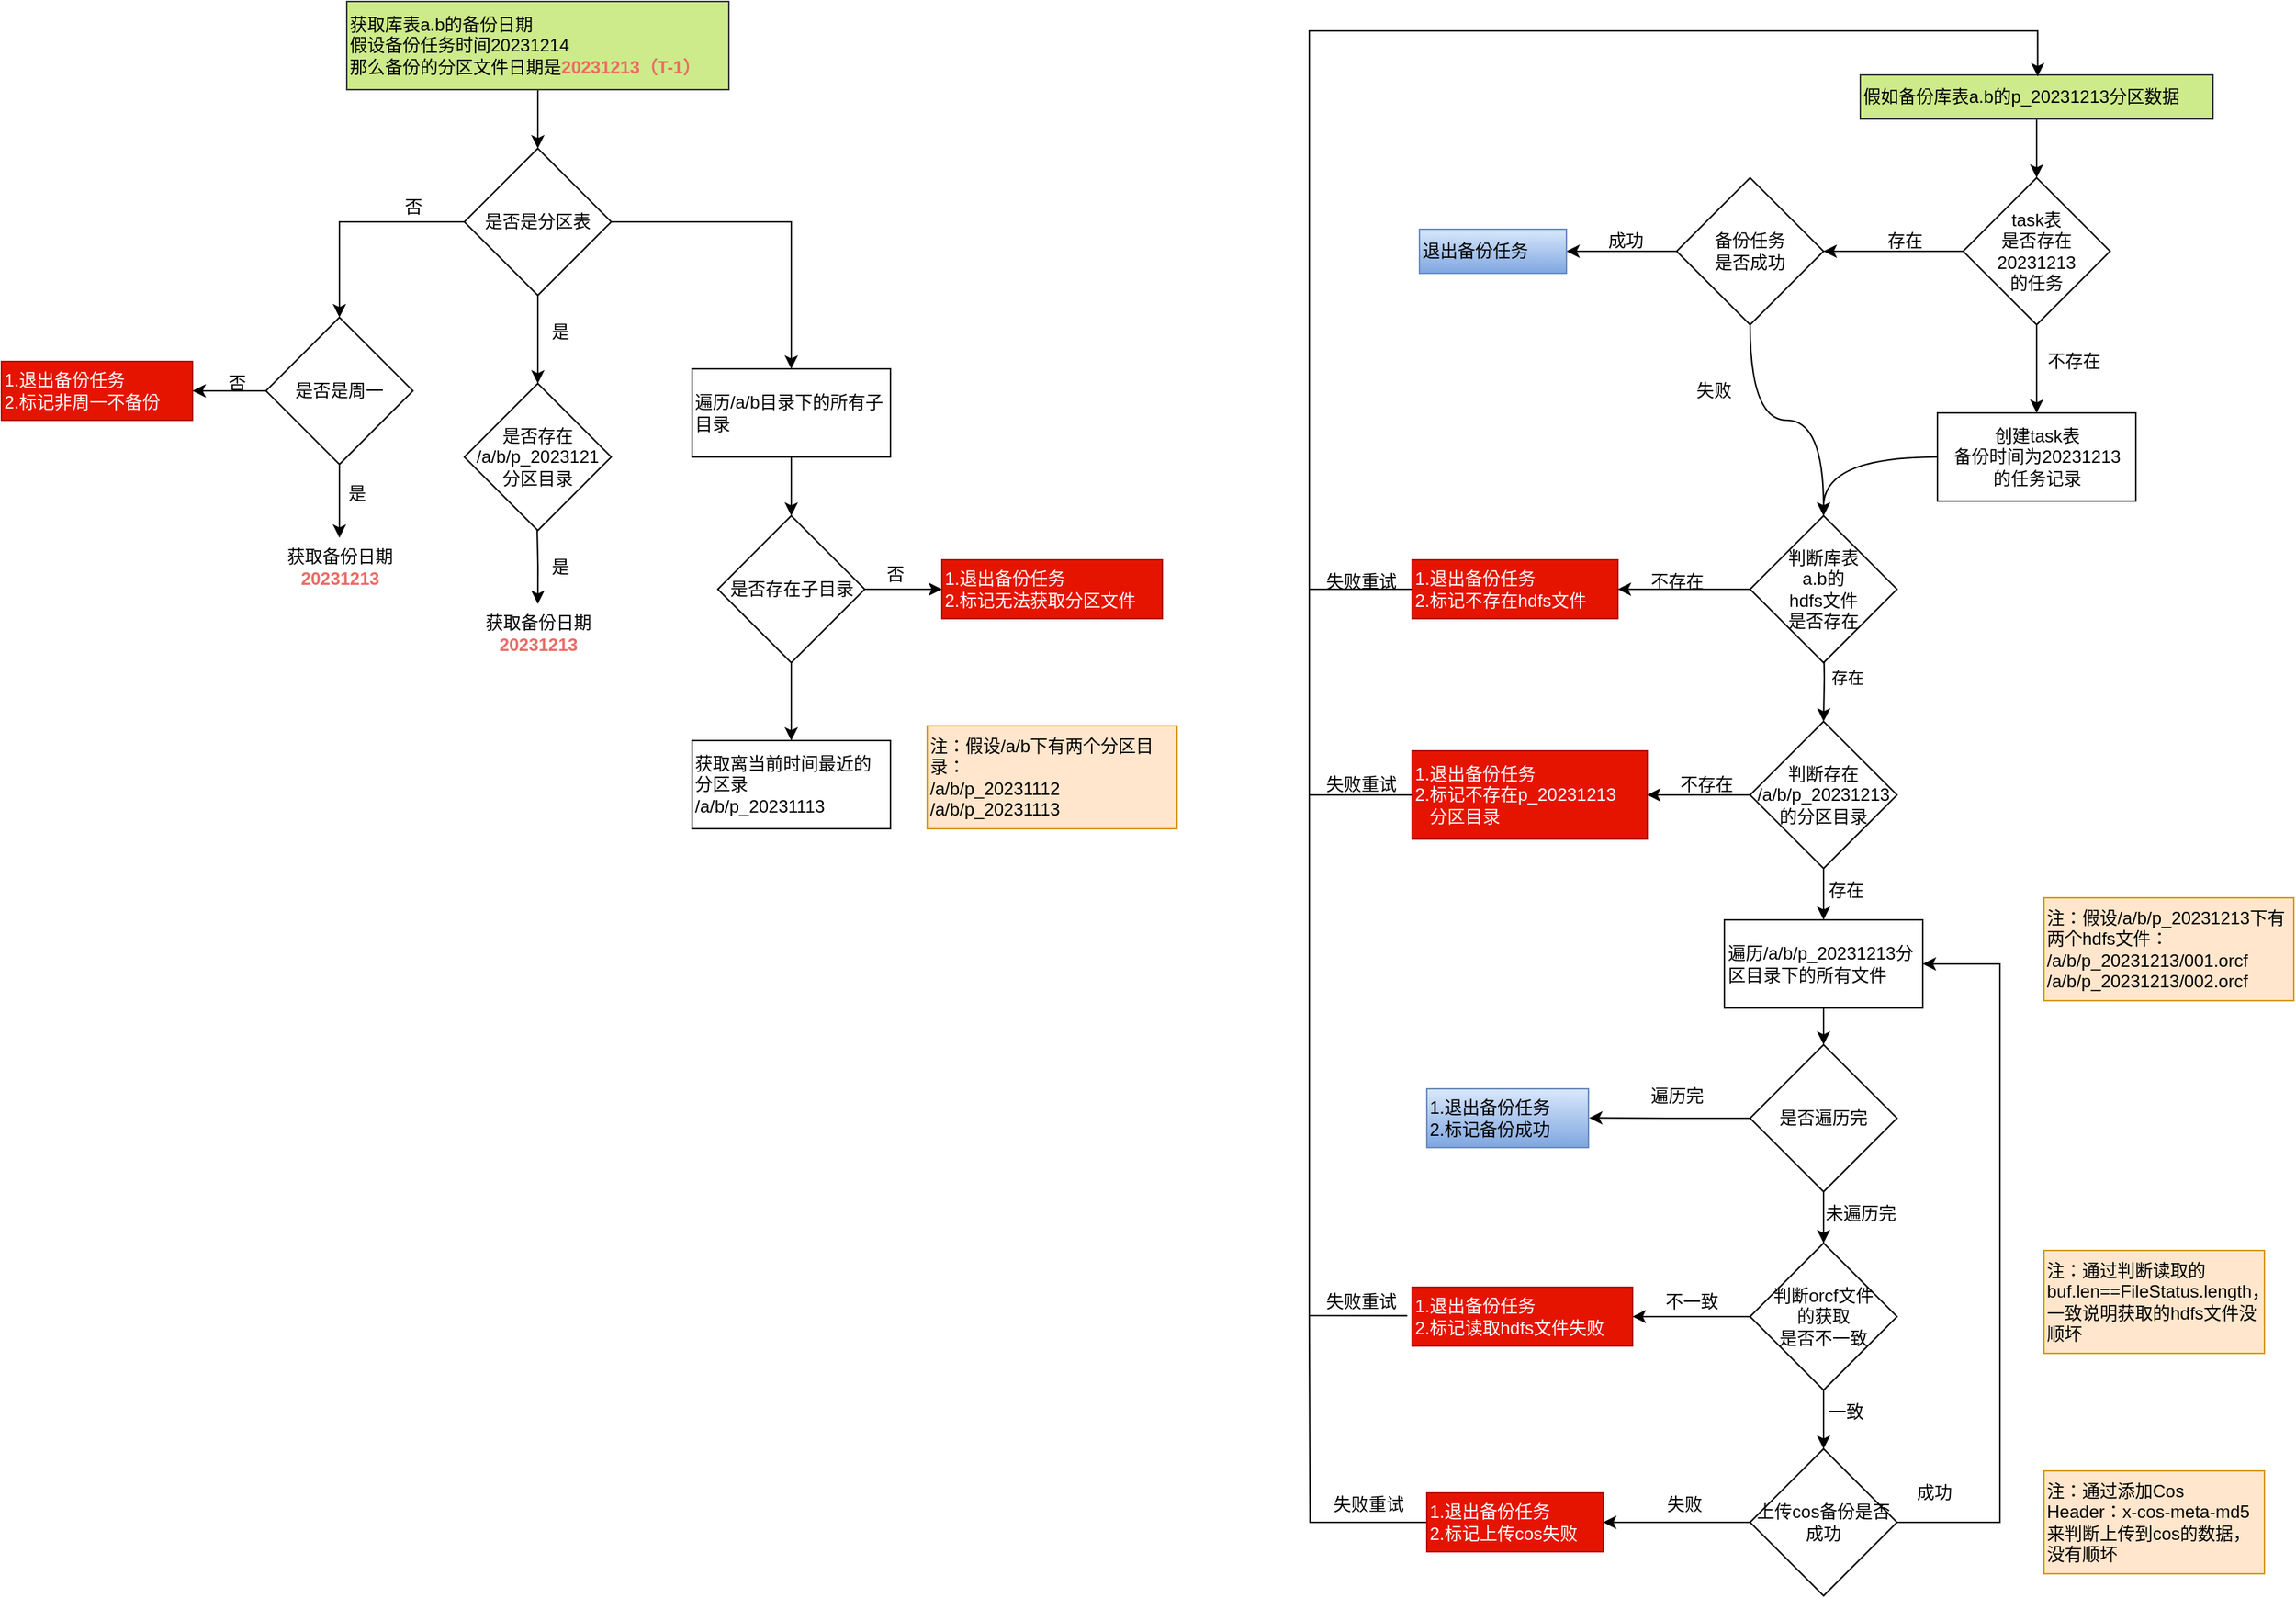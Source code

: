 <mxfile version="22.1.8" type="github">
  <diagram name="Page-1" id="mlTP5GkgayAPcvq2FMzZ">
    <mxGraphModel dx="3628" dy="934" grid="1" gridSize="10" guides="1" tooltips="1" connect="1" arrows="1" fold="1" page="1" pageScale="1" pageWidth="850" pageHeight="1100" math="0" shadow="0">
      <root>
        <mxCell id="0" />
        <mxCell id="1" parent="0" />
        <mxCell id="9JkG7-nkFBZPGrmJ6e62-5" style="edgeStyle=orthogonalEdgeStyle;rounded=0;orthogonalLoop=1;jettySize=auto;html=1;" parent="1" source="9JkG7-nkFBZPGrmJ6e62-2" target="9JkG7-nkFBZPGrmJ6e62-3" edge="1">
          <mxGeometry relative="1" as="geometry" />
        </mxCell>
        <mxCell id="9JkG7-nkFBZPGrmJ6e62-2" value="假如备份库表a.b的p_20231213分区数据" style="text;html=1;align=left;verticalAlign=middle;resizable=0;points=[];autosize=1;strokeColor=#36393d;fillColor=#cdeb8b;" parent="1" vertex="1">
          <mxGeometry x="295" y="90" width="240" height="30" as="geometry" />
        </mxCell>
        <mxCell id="9JkG7-nkFBZPGrmJ6e62-6" style="edgeStyle=orthogonalEdgeStyle;rounded=0;orthogonalLoop=1;jettySize=auto;html=1;exitX=0.5;exitY=1;exitDx=0;exitDy=0;" parent="1" source="9JkG7-nkFBZPGrmJ6e62-3" target="9JkG7-nkFBZPGrmJ6e62-4" edge="1">
          <mxGeometry relative="1" as="geometry" />
        </mxCell>
        <mxCell id="9JkG7-nkFBZPGrmJ6e62-11" style="edgeStyle=orthogonalEdgeStyle;rounded=0;orthogonalLoop=1;jettySize=auto;html=1;entryX=1;entryY=0.5;entryDx=0;entryDy=0;" parent="1" source="9JkG7-nkFBZPGrmJ6e62-3" target="9JkG7-nkFBZPGrmJ6e62-10" edge="1">
          <mxGeometry relative="1" as="geometry" />
        </mxCell>
        <mxCell id="9JkG7-nkFBZPGrmJ6e62-3" value="task表&lt;br&gt;是否存在20231213&lt;br&gt;的任务" style="rhombus;whiteSpace=wrap;html=1;" parent="1" vertex="1">
          <mxGeometry x="365" y="160" width="100" height="100" as="geometry" />
        </mxCell>
        <mxCell id="9JkG7-nkFBZPGrmJ6e62-18" style="edgeStyle=orthogonalEdgeStyle;rounded=0;orthogonalLoop=1;jettySize=auto;html=1;entryX=0.5;entryY=0;entryDx=0;entryDy=0;curved=1;" parent="1" source="9JkG7-nkFBZPGrmJ6e62-4" target="9JkG7-nkFBZPGrmJ6e62-16" edge="1">
          <mxGeometry relative="1" as="geometry" />
        </mxCell>
        <mxCell id="9JkG7-nkFBZPGrmJ6e62-4" value="创建task表&lt;br&gt;备份时间为20231213&lt;br&gt;的任务记录" style="rounded=0;whiteSpace=wrap;html=1;" parent="1" vertex="1">
          <mxGeometry x="347.5" y="320" width="135" height="60" as="geometry" />
        </mxCell>
        <mxCell id="9JkG7-nkFBZPGrmJ6e62-7" value="不存在" style="text;html=1;align=center;verticalAlign=middle;resizable=0;points=[];autosize=1;strokeColor=none;fillColor=none;" parent="1" vertex="1">
          <mxGeometry x="410" y="270" width="60" height="30" as="geometry" />
        </mxCell>
        <mxCell id="9JkG7-nkFBZPGrmJ6e62-13" style="edgeStyle=orthogonalEdgeStyle;rounded=0;orthogonalLoop=1;jettySize=auto;html=1;" parent="1" source="9JkG7-nkFBZPGrmJ6e62-10" target="9JkG7-nkFBZPGrmJ6e62-12" edge="1">
          <mxGeometry relative="1" as="geometry" />
        </mxCell>
        <mxCell id="9JkG7-nkFBZPGrmJ6e62-17" style="edgeStyle=orthogonalEdgeStyle;rounded=0;orthogonalLoop=1;jettySize=auto;html=1;entryX=0.5;entryY=0;entryDx=0;entryDy=0;curved=1;" parent="1" source="9JkG7-nkFBZPGrmJ6e62-10" target="9JkG7-nkFBZPGrmJ6e62-16" edge="1">
          <mxGeometry relative="1" as="geometry" />
        </mxCell>
        <mxCell id="9JkG7-nkFBZPGrmJ6e62-10" value="备份任务&lt;br&gt;是否成功" style="rhombus;whiteSpace=wrap;html=1;" parent="1" vertex="1">
          <mxGeometry x="170" y="160" width="100" height="100" as="geometry" />
        </mxCell>
        <mxCell id="9JkG7-nkFBZPGrmJ6e62-12" value="退出备份任务" style="text;html=1;align=left;verticalAlign=middle;resizable=0;points=[];autosize=1;strokeColor=#6c8ebf;fillColor=#dae8fc;gradientColor=#7ea6e0;" parent="1" vertex="1">
          <mxGeometry x="-5" y="195" width="100" height="30" as="geometry" />
        </mxCell>
        <mxCell id="9JkG7-nkFBZPGrmJ6e62-14" value="成功" style="text;html=1;align=center;verticalAlign=middle;resizable=0;points=[];autosize=1;strokeColor=none;fillColor=none;" parent="1" vertex="1">
          <mxGeometry x="110" y="188" width="50" height="30" as="geometry" />
        </mxCell>
        <mxCell id="9JkG7-nkFBZPGrmJ6e62-15" value="存在" style="text;html=1;align=center;verticalAlign=middle;resizable=0;points=[];autosize=1;strokeColor=none;fillColor=none;" parent="1" vertex="1">
          <mxGeometry x="300" y="188" width="50" height="30" as="geometry" />
        </mxCell>
        <mxCell id="9JkG7-nkFBZPGrmJ6e62-20" style="edgeStyle=orthogonalEdgeStyle;rounded=0;orthogonalLoop=1;jettySize=auto;html=1;" parent="1" source="9JkG7-nkFBZPGrmJ6e62-16" target="9JkG7-nkFBZPGrmJ6e62-19" edge="1">
          <mxGeometry relative="1" as="geometry" />
        </mxCell>
        <mxCell id="9JkG7-nkFBZPGrmJ6e62-23" style="edgeStyle=orthogonalEdgeStyle;rounded=0;orthogonalLoop=1;jettySize=auto;html=1;" parent="1" target="9JkG7-nkFBZPGrmJ6e62-22" edge="1">
          <mxGeometry relative="1" as="geometry">
            <mxPoint x="270" y="470" as="sourcePoint" />
          </mxGeometry>
        </mxCell>
        <mxCell id="9JkG7-nkFBZPGrmJ6e62-24" value="存在" style="edgeLabel;html=1;align=center;verticalAlign=middle;resizable=0;points=[];" parent="9JkG7-nkFBZPGrmJ6e62-23" vertex="1" connectable="0">
          <mxGeometry x="-0.4" y="8" relative="1" as="geometry">
            <mxPoint x="7" y="12" as="offset" />
          </mxGeometry>
        </mxCell>
        <mxCell id="9JkG7-nkFBZPGrmJ6e62-16" value="判断库表&lt;br&gt;a.b的&lt;br&gt;hdfs文件&lt;br&gt;是否存在" style="rhombus;whiteSpace=wrap;html=1;" parent="1" vertex="1">
          <mxGeometry x="220" y="390" width="100" height="100" as="geometry" />
        </mxCell>
        <mxCell id="9JkG7-nkFBZPGrmJ6e62-71" style="edgeStyle=orthogonalEdgeStyle;rounded=0;orthogonalLoop=1;jettySize=auto;html=1;entryX=0.503;entryY=0.033;entryDx=0;entryDy=0;entryPerimeter=0;" parent="1" source="9JkG7-nkFBZPGrmJ6e62-19" target="9JkG7-nkFBZPGrmJ6e62-2" edge="1">
          <mxGeometry relative="1" as="geometry">
            <mxPoint x="-50" y="110" as="targetPoint" />
            <Array as="points">
              <mxPoint x="-80" y="440" />
              <mxPoint x="-80" y="60" />
              <mxPoint x="416" y="60" />
            </Array>
          </mxGeometry>
        </mxCell>
        <mxCell id="9JkG7-nkFBZPGrmJ6e62-19" value="1.退出备份任务&lt;br&gt;2.标记不存在hdfs文件" style="text;html=1;align=left;verticalAlign=middle;resizable=0;points=[];autosize=1;strokeColor=#B20000;fillColor=#e51400;fontColor=#ffffff;" parent="1" vertex="1">
          <mxGeometry x="-10" y="420" width="140" height="40" as="geometry" />
        </mxCell>
        <mxCell id="9JkG7-nkFBZPGrmJ6e62-21" value="不存在" style="text;html=1;align=center;verticalAlign=middle;resizable=0;points=[];autosize=1;strokeColor=none;fillColor=none;" parent="1" vertex="1">
          <mxGeometry x="140" y="420" width="60" height="30" as="geometry" />
        </mxCell>
        <mxCell id="9JkG7-nkFBZPGrmJ6e62-27" style="edgeStyle=orthogonalEdgeStyle;rounded=0;orthogonalLoop=1;jettySize=auto;html=1;" parent="1" source="9JkG7-nkFBZPGrmJ6e62-22" target="9JkG7-nkFBZPGrmJ6e62-25" edge="1">
          <mxGeometry relative="1" as="geometry" />
        </mxCell>
        <mxCell id="9JkG7-nkFBZPGrmJ6e62-31" style="edgeStyle=orthogonalEdgeStyle;rounded=0;orthogonalLoop=1;jettySize=auto;html=1;" parent="1" source="9JkG7-nkFBZPGrmJ6e62-22" target="9JkG7-nkFBZPGrmJ6e62-30" edge="1">
          <mxGeometry relative="1" as="geometry" />
        </mxCell>
        <mxCell id="9JkG7-nkFBZPGrmJ6e62-22" value="判断存在&lt;br&gt;/a/b/p_20231213&lt;br&gt;的分区目录" style="rhombus;whiteSpace=wrap;html=1;" parent="1" vertex="1">
          <mxGeometry x="220" y="530" width="100" height="100" as="geometry" />
        </mxCell>
        <mxCell id="9JkG7-nkFBZPGrmJ6e62-72" style="edgeStyle=orthogonalEdgeStyle;rounded=0;orthogonalLoop=1;jettySize=auto;html=1;endArrow=none;endFill=0;" parent="1" source="9JkG7-nkFBZPGrmJ6e62-25" edge="1">
          <mxGeometry relative="1" as="geometry">
            <mxPoint x="-60" y="440" as="targetPoint" />
            <Array as="points">
              <mxPoint x="-80" y="580" />
              <mxPoint x="-80" y="440" />
            </Array>
          </mxGeometry>
        </mxCell>
        <mxCell id="9JkG7-nkFBZPGrmJ6e62-25" value="1.退出备份任务&lt;br&gt;2.标记不存在p_20231213&lt;br&gt;&amp;nbsp; &amp;nbsp;分区目录" style="text;html=1;align=left;verticalAlign=middle;resizable=0;points=[];autosize=1;strokeColor=#B20000;fillColor=#e51400;fontColor=#ffffff;" parent="1" vertex="1">
          <mxGeometry x="-10" y="550" width="160" height="60" as="geometry" />
        </mxCell>
        <mxCell id="9JkG7-nkFBZPGrmJ6e62-28" value="不存在" style="text;html=1;align=center;verticalAlign=middle;resizable=0;points=[];autosize=1;strokeColor=none;fillColor=none;" parent="1" vertex="1">
          <mxGeometry x="160" y="558" width="60" height="30" as="geometry" />
        </mxCell>
        <mxCell id="9JkG7-nkFBZPGrmJ6e62-35" style="edgeStyle=orthogonalEdgeStyle;rounded=0;orthogonalLoop=1;jettySize=auto;html=1;entryX=0.5;entryY=0;entryDx=0;entryDy=0;" parent="1" source="9JkG7-nkFBZPGrmJ6e62-30" target="9JkG7-nkFBZPGrmJ6e62-33" edge="1">
          <mxGeometry relative="1" as="geometry" />
        </mxCell>
        <mxCell id="9JkG7-nkFBZPGrmJ6e62-30" value="遍历/a/b/p_20231213分区目录下的所有文件" style="rounded=0;whiteSpace=wrap;html=1;align=left;" parent="1" vertex="1">
          <mxGeometry x="202.5" y="665" width="135" height="60" as="geometry" />
        </mxCell>
        <mxCell id="9JkG7-nkFBZPGrmJ6e62-32" value="存在" style="text;html=1;align=center;verticalAlign=middle;resizable=0;points=[];autosize=1;strokeColor=none;fillColor=none;" parent="1" vertex="1">
          <mxGeometry x="260" y="630" width="50" height="30" as="geometry" />
        </mxCell>
        <mxCell id="9JkG7-nkFBZPGrmJ6e62-50" style="edgeStyle=orthogonalEdgeStyle;rounded=0;orthogonalLoop=1;jettySize=auto;html=1;" parent="1" source="9JkG7-nkFBZPGrmJ6e62-33" target="9JkG7-nkFBZPGrmJ6e62-45" edge="1">
          <mxGeometry relative="1" as="geometry" />
        </mxCell>
        <mxCell id="9JkG7-nkFBZPGrmJ6e62-33" value="是否遍历完" style="rhombus;whiteSpace=wrap;html=1;" parent="1" vertex="1">
          <mxGeometry x="220" y="750" width="100" height="100" as="geometry" />
        </mxCell>
        <mxCell id="9JkG7-nkFBZPGrmJ6e62-38" value="注：假设/a/b/p_20231213下有两个hdfs文件：&lt;br&gt;/a/b/p_20231213/001.orcf&lt;br&gt;/a/b/p_20231213/002.orcf" style="rounded=0;whiteSpace=wrap;html=1;align=left;fillColor=#ffe6cc;strokeColor=#d79b00;" parent="1" vertex="1">
          <mxGeometry x="420" y="650" width="170" height="70" as="geometry" />
        </mxCell>
        <mxCell id="9JkG7-nkFBZPGrmJ6e62-40" value="注：通过判断读取的buf.len==FileStatus.length，一致说明获取的hdfs文件没顺坏&amp;nbsp;" style="rounded=0;whiteSpace=wrap;html=1;align=left;fillColor=#ffe6cc;strokeColor=#d79b00;" parent="1" vertex="1">
          <mxGeometry x="420" y="890" width="150" height="70" as="geometry" />
        </mxCell>
        <mxCell id="9JkG7-nkFBZPGrmJ6e62-42" value="遍历完" style="text;html=1;align=center;verticalAlign=middle;resizable=0;points=[];autosize=1;strokeColor=none;fillColor=none;" parent="1" vertex="1">
          <mxGeometry x="140" y="770" width="60" height="30" as="geometry" />
        </mxCell>
        <mxCell id="9JkG7-nkFBZPGrmJ6e62-43" value="1.退出备份任务&lt;br&gt;2.标记备份成功" style="text;html=1;align=left;verticalAlign=middle;resizable=0;points=[];autosize=1;strokeColor=#6c8ebf;fillColor=#dae8fc;gradientColor=#7ea6e0;" parent="1" vertex="1">
          <mxGeometry y="780" width="110" height="40" as="geometry" />
        </mxCell>
        <mxCell id="9JkG7-nkFBZPGrmJ6e62-44" style="edgeStyle=orthogonalEdgeStyle;rounded=0;orthogonalLoop=1;jettySize=auto;html=1;" parent="1" source="9JkG7-nkFBZPGrmJ6e62-45" target="9JkG7-nkFBZPGrmJ6e62-47" edge="1">
          <mxGeometry relative="1" as="geometry">
            <mxPoint x="150" y="960" as="targetPoint" />
          </mxGeometry>
        </mxCell>
        <mxCell id="9JkG7-nkFBZPGrmJ6e62-53" style="edgeStyle=orthogonalEdgeStyle;rounded=0;orthogonalLoop=1;jettySize=auto;html=1;" parent="1" source="9JkG7-nkFBZPGrmJ6e62-45" target="9JkG7-nkFBZPGrmJ6e62-52" edge="1">
          <mxGeometry relative="1" as="geometry" />
        </mxCell>
        <mxCell id="9JkG7-nkFBZPGrmJ6e62-45" value="判断orcf文件&lt;br&gt;的获取&lt;br&gt;是否不一致" style="rhombus;whiteSpace=wrap;html=1;" parent="1" vertex="1">
          <mxGeometry x="220" y="885" width="100" height="100" as="geometry" />
        </mxCell>
        <mxCell id="9JkG7-nkFBZPGrmJ6e62-46" value="不一致" style="text;html=1;align=center;verticalAlign=middle;resizable=0;points=[];autosize=1;strokeColor=none;fillColor=none;" parent="1" vertex="1">
          <mxGeometry x="150" y="910" width="60" height="30" as="geometry" />
        </mxCell>
        <mxCell id="9JkG7-nkFBZPGrmJ6e62-73" style="edgeStyle=orthogonalEdgeStyle;rounded=0;orthogonalLoop=1;jettySize=auto;html=1;endArrow=none;endFill=0;exitX=-0.022;exitY=0.483;exitDx=0;exitDy=0;exitPerimeter=0;" parent="1" source="9JkG7-nkFBZPGrmJ6e62-47" edge="1">
          <mxGeometry relative="1" as="geometry">
            <mxPoint x="-70" y="580.0" as="targetPoint" />
            <mxPoint x="-20" y="935.03" as="sourcePoint" />
            <Array as="points">
              <mxPoint x="-80" y="934" />
              <mxPoint x="-80" y="580" />
            </Array>
          </mxGeometry>
        </mxCell>
        <mxCell id="9JkG7-nkFBZPGrmJ6e62-47" value="1.退出备份任务&lt;br&gt;2.标记读取hdfs文件失败" style="text;html=1;align=left;verticalAlign=middle;resizable=0;points=[];autosize=1;strokeColor=#B20000;fillColor=#e51400;fontColor=#ffffff;" parent="1" vertex="1">
          <mxGeometry x="-10" y="915" width="150" height="40" as="geometry" />
        </mxCell>
        <mxCell id="9JkG7-nkFBZPGrmJ6e62-49" style="edgeStyle=orthogonalEdgeStyle;rounded=0;orthogonalLoop=1;jettySize=auto;html=1;entryX=1.004;entryY=0.494;entryDx=0;entryDy=0;entryPerimeter=0;" parent="1" source="9JkG7-nkFBZPGrmJ6e62-33" target="9JkG7-nkFBZPGrmJ6e62-43" edge="1">
          <mxGeometry relative="1" as="geometry" />
        </mxCell>
        <mxCell id="9JkG7-nkFBZPGrmJ6e62-51" value="未遍历完" style="text;html=1;align=center;verticalAlign=middle;resizable=0;points=[];autosize=1;strokeColor=none;fillColor=none;" parent="1" vertex="1">
          <mxGeometry x="260" y="850" width="70" height="30" as="geometry" />
        </mxCell>
        <mxCell id="9JkG7-nkFBZPGrmJ6e62-56" style="edgeStyle=orthogonalEdgeStyle;rounded=0;orthogonalLoop=1;jettySize=auto;html=1;" parent="1" source="9JkG7-nkFBZPGrmJ6e62-52" target="9JkG7-nkFBZPGrmJ6e62-55" edge="1">
          <mxGeometry relative="1" as="geometry" />
        </mxCell>
        <mxCell id="9JkG7-nkFBZPGrmJ6e62-66" style="edgeStyle=orthogonalEdgeStyle;rounded=0;orthogonalLoop=1;jettySize=auto;html=1;exitX=1;exitY=0.5;exitDx=0;exitDy=0;entryX=1;entryY=0.5;entryDx=0;entryDy=0;" parent="1" source="9JkG7-nkFBZPGrmJ6e62-52" target="9JkG7-nkFBZPGrmJ6e62-30" edge="1">
          <mxGeometry relative="1" as="geometry">
            <mxPoint x="360" y="1118" as="sourcePoint" />
            <mxPoint x="377.5" y="693" as="targetPoint" />
            <Array as="points">
              <mxPoint x="390" y="1075" />
              <mxPoint x="390" y="695" />
            </Array>
          </mxGeometry>
        </mxCell>
        <mxCell id="9JkG7-nkFBZPGrmJ6e62-52" value="上传cos备份是否成功" style="rhombus;whiteSpace=wrap;html=1;" parent="1" vertex="1">
          <mxGeometry x="220" y="1025" width="100" height="100" as="geometry" />
        </mxCell>
        <mxCell id="9JkG7-nkFBZPGrmJ6e62-54" value="一致" style="text;html=1;align=center;verticalAlign=middle;resizable=0;points=[];autosize=1;strokeColor=none;fillColor=none;" parent="1" vertex="1">
          <mxGeometry x="260" y="985" width="50" height="30" as="geometry" />
        </mxCell>
        <mxCell id="9JkG7-nkFBZPGrmJ6e62-77" style="edgeStyle=orthogonalEdgeStyle;rounded=0;orthogonalLoop=1;jettySize=auto;html=1;endArrow=none;endFill=0;" parent="1" source="9JkG7-nkFBZPGrmJ6e62-55" edge="1">
          <mxGeometry relative="1" as="geometry">
            <mxPoint x="-80" y="930" as="targetPoint" />
          </mxGeometry>
        </mxCell>
        <mxCell id="9JkG7-nkFBZPGrmJ6e62-55" value="1.退出备份任务&lt;br&gt;2.标记上传cos失败" style="text;html=1;align=left;verticalAlign=middle;resizable=0;points=[];autosize=1;strokeColor=#B20000;fillColor=#e51400;fontColor=#ffffff;" parent="1" vertex="1">
          <mxGeometry y="1055" width="120" height="40" as="geometry" />
        </mxCell>
        <mxCell id="9JkG7-nkFBZPGrmJ6e62-57" value="失败" style="text;html=1;align=center;verticalAlign=middle;resizable=0;points=[];autosize=1;strokeColor=none;fillColor=none;" parent="1" vertex="1">
          <mxGeometry x="150" y="1048" width="50" height="30" as="geometry" />
        </mxCell>
        <mxCell id="9JkG7-nkFBZPGrmJ6e62-61" value="失败" style="text;html=1;align=center;verticalAlign=middle;resizable=0;points=[];autosize=1;strokeColor=none;fillColor=none;" parent="1" vertex="1">
          <mxGeometry x="170" y="290" width="50" height="30" as="geometry" />
        </mxCell>
        <mxCell id="9JkG7-nkFBZPGrmJ6e62-62" value="注：通过添加Cos Header：x-cos-meta-md5 来判断上传到cos的数据，没有顺坏" style="rounded=0;whiteSpace=wrap;html=1;align=left;fillColor=#ffe6cc;strokeColor=#d79b00;" parent="1" vertex="1">
          <mxGeometry x="420" y="1040" width="150" height="70" as="geometry" />
        </mxCell>
        <mxCell id="9JkG7-nkFBZPGrmJ6e62-67" value="成功" style="text;html=1;align=center;verticalAlign=middle;resizable=0;points=[];autosize=1;strokeColor=none;fillColor=none;" parent="1" vertex="1">
          <mxGeometry x="320" y="1040" width="50" height="30" as="geometry" />
        </mxCell>
        <mxCell id="9JkG7-nkFBZPGrmJ6e62-75" value="失败重试" style="text;html=1;align=center;verticalAlign=middle;resizable=0;points=[];autosize=1;strokeColor=none;fillColor=none;" parent="1" vertex="1">
          <mxGeometry x="-80" y="420" width="70" height="30" as="geometry" />
        </mxCell>
        <mxCell id="9JkG7-nkFBZPGrmJ6e62-78" value="失败重试" style="text;html=1;align=center;verticalAlign=middle;resizable=0;points=[];autosize=1;strokeColor=none;fillColor=none;" parent="1" vertex="1">
          <mxGeometry x="-80" y="558" width="70" height="30" as="geometry" />
        </mxCell>
        <mxCell id="9JkG7-nkFBZPGrmJ6e62-79" value="失败重试" style="text;html=1;align=center;verticalAlign=middle;resizable=0;points=[];autosize=1;strokeColor=none;fillColor=none;" parent="1" vertex="1">
          <mxGeometry x="-80" y="910" width="70" height="30" as="geometry" />
        </mxCell>
        <mxCell id="9JkG7-nkFBZPGrmJ6e62-80" value="失败重试" style="text;html=1;align=center;verticalAlign=middle;resizable=0;points=[];autosize=1;strokeColor=none;fillColor=none;" parent="1" vertex="1">
          <mxGeometry x="-75" y="1048" width="70" height="30" as="geometry" />
        </mxCell>
        <mxCell id="yVIKYQYEI10mW0dex-vL-10" style="edgeStyle=orthogonalEdgeStyle;rounded=0;orthogonalLoop=1;jettySize=auto;html=1;" edge="1" parent="1" source="yVIKYQYEI10mW0dex-vL-1" target="yVIKYQYEI10mW0dex-vL-3">
          <mxGeometry relative="1" as="geometry" />
        </mxCell>
        <mxCell id="yVIKYQYEI10mW0dex-vL-1" value="获取库表a.b的备份日期&lt;br&gt;假设备份任务时间20231214&lt;br&gt;那么备份的分区文件日期是&lt;font color=&quot;#ea6b66&quot;&gt;&lt;b&gt;20231213（T-1）&lt;/b&gt;&lt;/font&gt;" style="text;html=1;align=left;verticalAlign=middle;resizable=0;points=[];autosize=1;strokeColor=#36393d;fillColor=#cdeb8b;" vertex="1" parent="1">
          <mxGeometry x="-735" y="40" width="260" height="60" as="geometry" />
        </mxCell>
        <mxCell id="yVIKYQYEI10mW0dex-vL-5" style="edgeStyle=orthogonalEdgeStyle;rounded=0;orthogonalLoop=1;jettySize=auto;html=1;" edge="1" parent="1" source="yVIKYQYEI10mW0dex-vL-3" target="yVIKYQYEI10mW0dex-vL-4">
          <mxGeometry relative="1" as="geometry" />
        </mxCell>
        <mxCell id="yVIKYQYEI10mW0dex-vL-15" style="edgeStyle=orthogonalEdgeStyle;rounded=0;orthogonalLoop=1;jettySize=auto;html=1;entryX=0.5;entryY=0;entryDx=0;entryDy=0;" edge="1" parent="1" source="yVIKYQYEI10mW0dex-vL-3" target="yVIKYQYEI10mW0dex-vL-16">
          <mxGeometry relative="1" as="geometry">
            <mxPoint x="-540" y="320" as="targetPoint" />
          </mxGeometry>
        </mxCell>
        <mxCell id="yVIKYQYEI10mW0dex-vL-21" style="edgeStyle=orthogonalEdgeStyle;rounded=0;orthogonalLoop=1;jettySize=auto;html=1;entryX=0.5;entryY=0;entryDx=0;entryDy=0;" edge="1" parent="1" source="yVIKYQYEI10mW0dex-vL-3" target="yVIKYQYEI10mW0dex-vL-22">
          <mxGeometry relative="1" as="geometry">
            <mxPoint x="-410" y="310" as="targetPoint" />
          </mxGeometry>
        </mxCell>
        <mxCell id="yVIKYQYEI10mW0dex-vL-3" value="是否是分区表" style="rhombus;whiteSpace=wrap;html=1;" vertex="1" parent="1">
          <mxGeometry x="-655" y="140" width="100" height="100" as="geometry" />
        </mxCell>
        <mxCell id="yVIKYQYEI10mW0dex-vL-8" style="edgeStyle=orthogonalEdgeStyle;rounded=0;orthogonalLoop=1;jettySize=auto;html=1;" edge="1" parent="1" source="yVIKYQYEI10mW0dex-vL-4" target="yVIKYQYEI10mW0dex-vL-7">
          <mxGeometry relative="1" as="geometry" />
        </mxCell>
        <mxCell id="yVIKYQYEI10mW0dex-vL-13" style="edgeStyle=orthogonalEdgeStyle;rounded=0;orthogonalLoop=1;jettySize=auto;html=1;" edge="1" parent="1" source="yVIKYQYEI10mW0dex-vL-4" target="yVIKYQYEI10mW0dex-vL-12">
          <mxGeometry relative="1" as="geometry" />
        </mxCell>
        <mxCell id="yVIKYQYEI10mW0dex-vL-4" value="是否是周一" style="rhombus;whiteSpace=wrap;html=1;" vertex="1" parent="1">
          <mxGeometry x="-790" y="255" width="100" height="100" as="geometry" />
        </mxCell>
        <mxCell id="yVIKYQYEI10mW0dex-vL-7" value="获取备份日期&lt;br&gt;&lt;b style=&quot;--tw-border-spacing-x: 0; --tw-border-spacing-y: 0; --tw-translate-x: 0; --tw-translate-y: 0; --tw-rotate: 0; --tw-skew-x: 0; --tw-skew-y: 0; --tw-scale-x: 1; --tw-scale-y: 1; --tw-pan-x: ; --tw-pan-y: ; --tw-pinch-zoom: ; --tw-scroll-snap-strictness: proximity; --tw-gradient-from-position: ; --tw-gradient-via-position: ; --tw-gradient-to-position: ; --tw-ordinal: ; --tw-slashed-zero: ; --tw-numeric-figure: ; --tw-numeric-spacing: ; --tw-numeric-fraction: ; --tw-ring-inset: ; --tw-ring-offset-width: 0px; --tw-ring-offset-color: #fff; --tw-ring-color: rgb(59 130 246 / .5); --tw-ring-offset-shadow: 0 0 #0000; --tw-ring-shadow: 0 0 #0000; --tw-shadow: 0 0 #0000; --tw-shadow-colored: 0 0 #0000; --tw-blur: ; --tw-brightness: ; --tw-contrast: ; --tw-grayscale: ; --tw-hue-rotate: ; --tw-invert: ; --tw-saturate: ; --tw-sepia: ; --tw-drop-shadow: ; --tw-backdrop-blur: ; --tw-backdrop-brightness: ; --tw-backdrop-contrast: ; --tw-backdrop-grayscale: ; --tw-backdrop-hue-rotate: ; --tw-backdrop-invert: ; --tw-backdrop-opacity: ; --tw-backdrop-saturate: ; --tw-backdrop-sepia: ; border-color: var(--border-color); color: rgb(234, 107, 102); text-align: left;&quot;&gt;20231213&lt;/b&gt;" style="text;html=1;align=center;verticalAlign=middle;resizable=0;points=[];autosize=1;strokeColor=none;fillColor=none;" vertex="1" parent="1">
          <mxGeometry x="-790" y="405" width="100" height="40" as="geometry" />
        </mxCell>
        <mxCell id="yVIKYQYEI10mW0dex-vL-9" value="否" style="text;html=1;align=center;verticalAlign=middle;resizable=0;points=[];autosize=1;strokeColor=none;fillColor=none;" vertex="1" parent="1">
          <mxGeometry x="-710" y="165" width="40" height="30" as="geometry" />
        </mxCell>
        <mxCell id="yVIKYQYEI10mW0dex-vL-11" value="&amp;nbsp;是" style="text;html=1;align=center;verticalAlign=middle;resizable=0;points=[];autosize=1;strokeColor=none;fillColor=none;" vertex="1" parent="1">
          <mxGeometry x="-750" y="360" width="40" height="30" as="geometry" />
        </mxCell>
        <mxCell id="yVIKYQYEI10mW0dex-vL-12" value="1.退出备份任务&lt;br&gt;2.标记非周一不备份" style="text;html=1;align=left;verticalAlign=middle;resizable=0;points=[];autosize=1;strokeColor=#B20000;fillColor=#e51400;fontColor=#ffffff;" vertex="1" parent="1">
          <mxGeometry x="-970" y="285" width="130" height="40" as="geometry" />
        </mxCell>
        <mxCell id="yVIKYQYEI10mW0dex-vL-14" value="否" style="text;html=1;align=center;verticalAlign=middle;resizable=0;points=[];autosize=1;strokeColor=none;fillColor=none;" vertex="1" parent="1">
          <mxGeometry x="-830" y="285" width="40" height="30" as="geometry" />
        </mxCell>
        <mxCell id="yVIKYQYEI10mW0dex-vL-16" value="是否存在&lt;br&gt;/a/b/p_2023121&lt;br&gt;分区目录" style="rhombus;whiteSpace=wrap;html=1;" vertex="1" parent="1">
          <mxGeometry x="-655" y="300" width="100" height="100" as="geometry" />
        </mxCell>
        <mxCell id="yVIKYQYEI10mW0dex-vL-17" value="是" style="text;html=1;align=center;verticalAlign=middle;resizable=0;points=[];autosize=1;strokeColor=none;fillColor=none;" vertex="1" parent="1">
          <mxGeometry x="-610" y="250" width="40" height="30" as="geometry" />
        </mxCell>
        <mxCell id="yVIKYQYEI10mW0dex-vL-18" style="edgeStyle=orthogonalEdgeStyle;rounded=0;orthogonalLoop=1;jettySize=auto;html=1;" edge="1" parent="1" target="yVIKYQYEI10mW0dex-vL-19">
          <mxGeometry relative="1" as="geometry">
            <mxPoint x="-605.42" y="400" as="sourcePoint" />
            <mxPoint x="-605.42" y="450" as="targetPoint" />
          </mxGeometry>
        </mxCell>
        <mxCell id="yVIKYQYEI10mW0dex-vL-19" value="获取备份日期&lt;br&gt;&lt;b style=&quot;--tw-border-spacing-x: 0; --tw-border-spacing-y: 0; --tw-translate-x: 0; --tw-translate-y: 0; --tw-rotate: 0; --tw-skew-x: 0; --tw-skew-y: 0; --tw-scale-x: 1; --tw-scale-y: 1; --tw-pan-x: ; --tw-pan-y: ; --tw-pinch-zoom: ; --tw-scroll-snap-strictness: proximity; --tw-gradient-from-position: ; --tw-gradient-via-position: ; --tw-gradient-to-position: ; --tw-ordinal: ; --tw-slashed-zero: ; --tw-numeric-figure: ; --tw-numeric-spacing: ; --tw-numeric-fraction: ; --tw-ring-inset: ; --tw-ring-offset-width: 0px; --tw-ring-offset-color: #fff; --tw-ring-color: rgb(59 130 246 / .5); --tw-ring-offset-shadow: 0 0 #0000; --tw-ring-shadow: 0 0 #0000; --tw-shadow: 0 0 #0000; --tw-shadow-colored: 0 0 #0000; --tw-blur: ; --tw-brightness: ; --tw-contrast: ; --tw-grayscale: ; --tw-hue-rotate: ; --tw-invert: ; --tw-saturate: ; --tw-sepia: ; --tw-drop-shadow: ; --tw-backdrop-blur: ; --tw-backdrop-brightness: ; --tw-backdrop-contrast: ; --tw-backdrop-grayscale: ; --tw-backdrop-hue-rotate: ; --tw-backdrop-invert: ; --tw-backdrop-opacity: ; --tw-backdrop-saturate: ; --tw-backdrop-sepia: ; border-color: var(--border-color); color: rgb(234, 107, 102); text-align: left;&quot;&gt;20231213&lt;/b&gt;" style="text;html=1;align=center;verticalAlign=middle;resizable=0;points=[];autosize=1;strokeColor=none;fillColor=none;" vertex="1" parent="1">
          <mxGeometry x="-655" y="450" width="100" height="40" as="geometry" />
        </mxCell>
        <mxCell id="yVIKYQYEI10mW0dex-vL-20" value="是" style="text;html=1;align=center;verticalAlign=middle;resizable=0;points=[];autosize=1;strokeColor=none;fillColor=none;" vertex="1" parent="1">
          <mxGeometry x="-610" y="410" width="40" height="30" as="geometry" />
        </mxCell>
        <mxCell id="yVIKYQYEI10mW0dex-vL-24" style="edgeStyle=orthogonalEdgeStyle;rounded=0;orthogonalLoop=1;jettySize=auto;html=1;entryX=0.5;entryY=0;entryDx=0;entryDy=0;" edge="1" parent="1" source="yVIKYQYEI10mW0dex-vL-22" target="yVIKYQYEI10mW0dex-vL-25">
          <mxGeometry relative="1" as="geometry">
            <mxPoint x="-432.5" y="400" as="targetPoint" />
          </mxGeometry>
        </mxCell>
        <mxCell id="yVIKYQYEI10mW0dex-vL-22" value="遍历/a/b目录下的所有子目录" style="rounded=0;whiteSpace=wrap;html=1;align=left;" vertex="1" parent="1">
          <mxGeometry x="-500" y="290" width="135" height="60" as="geometry" />
        </mxCell>
        <mxCell id="yVIKYQYEI10mW0dex-vL-27" style="edgeStyle=orthogonalEdgeStyle;rounded=0;orthogonalLoop=1;jettySize=auto;html=1;" edge="1" parent="1" source="yVIKYQYEI10mW0dex-vL-25" target="yVIKYQYEI10mW0dex-vL-26">
          <mxGeometry relative="1" as="geometry" />
        </mxCell>
        <mxCell id="yVIKYQYEI10mW0dex-vL-31" style="edgeStyle=orthogonalEdgeStyle;rounded=0;orthogonalLoop=1;jettySize=auto;html=1;" edge="1" parent="1" source="yVIKYQYEI10mW0dex-vL-25" target="yVIKYQYEI10mW0dex-vL-29">
          <mxGeometry relative="1" as="geometry" />
        </mxCell>
        <mxCell id="yVIKYQYEI10mW0dex-vL-25" value="是否存在子目录" style="rhombus;whiteSpace=wrap;html=1;" vertex="1" parent="1">
          <mxGeometry x="-482.5" y="390" width="100" height="100" as="geometry" />
        </mxCell>
        <mxCell id="yVIKYQYEI10mW0dex-vL-26" value="1.退出备份任务&lt;br&gt;2.标记无法获取分区文件" style="text;html=1;align=left;verticalAlign=middle;resizable=0;points=[];autosize=1;strokeColor=#B20000;fillColor=#e51400;fontColor=#ffffff;" vertex="1" parent="1">
          <mxGeometry x="-330" y="420" width="150" height="40" as="geometry" />
        </mxCell>
        <mxCell id="yVIKYQYEI10mW0dex-vL-28" value="否" style="text;html=1;align=center;verticalAlign=middle;resizable=0;points=[];autosize=1;strokeColor=none;fillColor=none;" vertex="1" parent="1">
          <mxGeometry x="-382.5" y="415" width="40" height="30" as="geometry" />
        </mxCell>
        <mxCell id="yVIKYQYEI10mW0dex-vL-29" value="获取离当前时间最近的&lt;br&gt;分区录&lt;br&gt;/a/b/p_20231113" style="rounded=0;whiteSpace=wrap;html=1;align=left;" vertex="1" parent="1">
          <mxGeometry x="-500" y="543" width="135" height="60" as="geometry" />
        </mxCell>
        <mxCell id="yVIKYQYEI10mW0dex-vL-30" value="注：假设/a/b下有两个分区目录：&lt;br&gt;/a/b/p_20231112&lt;br&gt;/a/b/p_20231113" style="rounded=0;whiteSpace=wrap;html=1;align=left;fillColor=#ffe6cc;strokeColor=#d79b00;" vertex="1" parent="1">
          <mxGeometry x="-340" y="533" width="170" height="70" as="geometry" />
        </mxCell>
      </root>
    </mxGraphModel>
  </diagram>
</mxfile>
